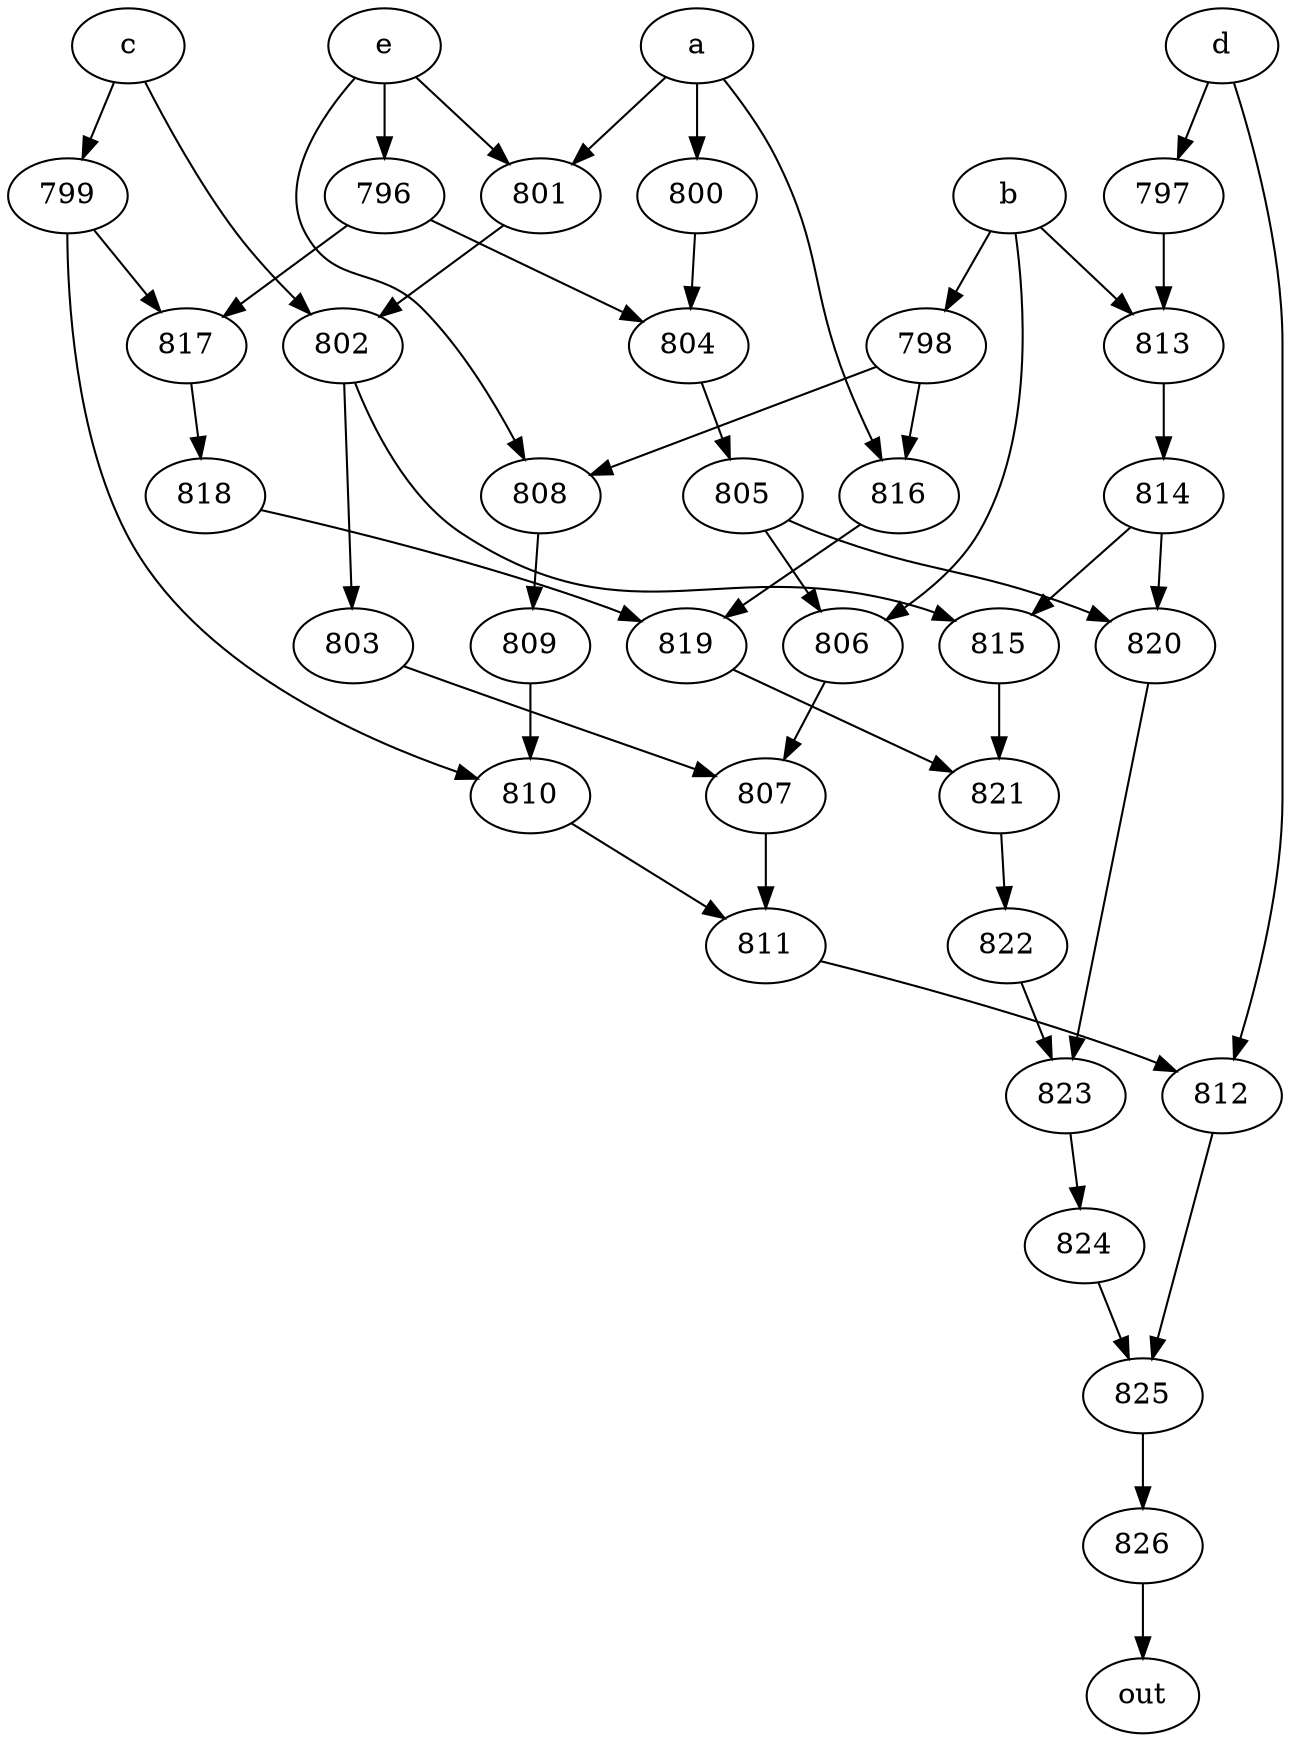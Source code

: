 strict digraph "" {
	826 -> out;
	a -> 800;
	a -> 801;
	a -> 816;
	800 -> 804;
	801 -> 802;
	816 -> 819;
	804 -> 805;
	802 -> 803;
	802 -> 815;
	819 -> 821;
	b -> 798;
	b -> 806;
	b -> 813;
	798 -> 816;
	798 -> 808;
	806 -> 807;
	813 -> 814;
	808 -> 809;
	807 -> 811;
	814 -> 815;
	814 -> 820;
	c -> 802;
	c -> 799;
	799 -> 810;
	799 -> 817;
	810 -> 811;
	817 -> 818;
	803 -> 807;
	815 -> 821;
	d -> 797;
	d -> 812;
	797 -> 813;
	812 -> 825;
	825 -> 826;
	e -> 801;
	e -> 808;
	e -> 796;
	796 -> 804;
	796 -> 817;
	809 -> 810;
	805 -> 806;
	805 -> 820;
	818 -> 819;
	811 -> 812;
	821 -> 822;
	820 -> 823;
	823 -> 824;
	822 -> 823;
	824 -> 825;
}
